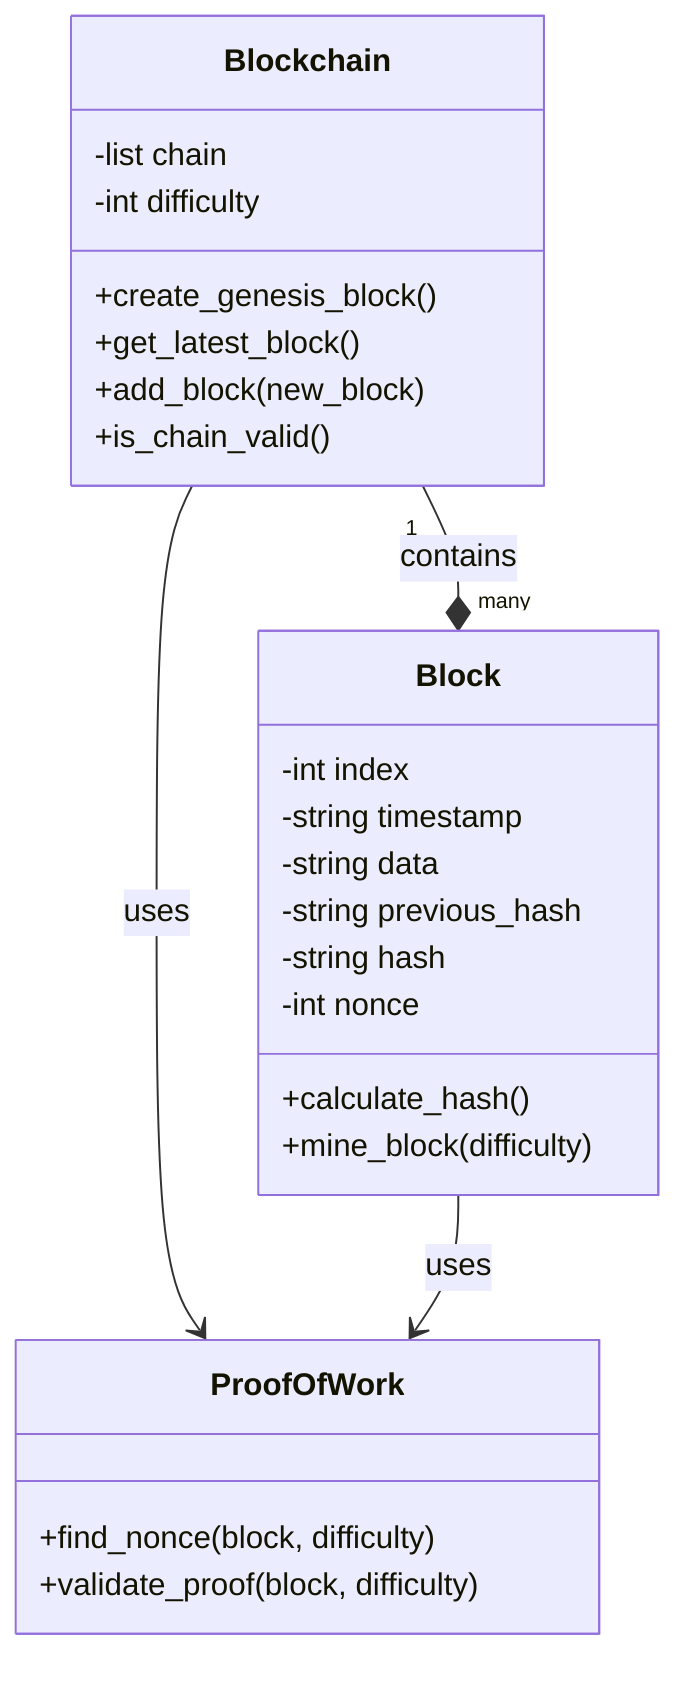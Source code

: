 classDiagram
    class Block {
        -int index
        -string timestamp
        -string data
        -string previous_hash
        -string hash
        -int nonce
        +calculate_hash()
        +mine_block(difficulty)
    }
    
    class Blockchain {
        -list chain
        -int difficulty
        +create_genesis_block()
        +get_latest_block()
        +add_block(new_block)
        +is_chain_valid()
    }
    
    class ProofOfWork {
        +find_nonce(block, difficulty)
        +validate_proof(block, difficulty)
    }
    
    Blockchain "1" --* "many" Block : contains
    Blockchain --> ProofOfWork : uses
    Block --> ProofOfWork : uses